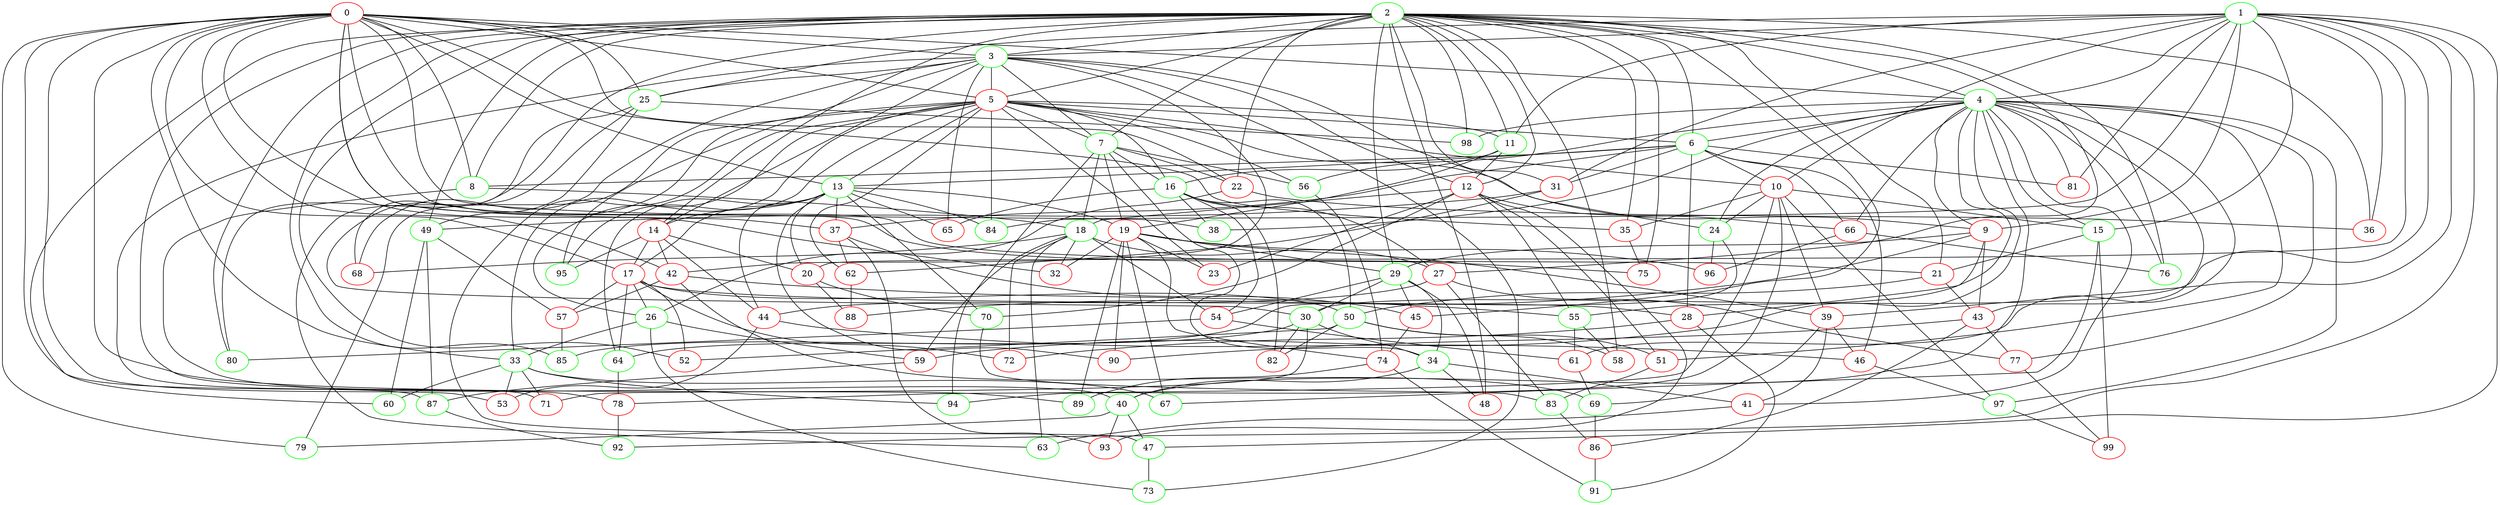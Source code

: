 strict graph L {
	graph [name=L];
	0	 [color=red];
	3	 [color=green];
	0 -- 3;
	4	 [color=green];
	0 -- 4;
	5	 [color=red];
	0 -- 5;
	8	 [color=green];
	0 -- 8;
	13	 [color=green];
	0 -- 13;
	17	 [color=red];
	0 -- 17;
	21	 [color=red];
	0 -- 21;
	22	 [color=red];
	0 -- 22;
	25	 [color=green];
	0 -- 25;
	32	 [color=red];
	0 -- 32;
	33	 [color=green];
	0 -- 33;
	35	 [color=red];
	0 -- 35;
	37	 [color=red];
	0 -- 37;
	38	 [color=green];
	0 -- 38;
	42	 [color=red];
	0 -- 42;
	53	 [color=red];
	0 -- 53;
	75	 [color=red];
	0 -- 75;
	79	 [color=green];
	0 -- 79;
	87	 [color=green];
	0 -- 87;
	89	 [color=green];
	0 -- 89;
	1	 [color=green];
	1 -- 3;
	1 -- 4;
	9	 [color=red];
	1 -- 9;
	10	 [color=red];
	1 -- 10;
	11	 [color=green];
	1 -- 11;
	15	 [color=green];
	1 -- 15;
	20	 [color=red];
	1 -- 20;
	1 -- 25;
	30	 [color=green];
	1 -- 30;
	31	 [color=red];
	1 -- 31;
	36	 [color=red];
	1 -- 36;
	39	 [color=red];
	1 -- 39;
	47	 [color=green];
	1 -- 47;
	81	 [color=red];
	1 -- 81;
	84	 [color=green];
	1 -- 84;
	92	 [color=green];
	1 -- 92;
	2	 [color=green];
	2 -- 3;
	2 -- 4;
	2 -- 5;
	6	 [color=green];
	2 -- 6;
	7	 [color=green];
	2 -- 7;
	2 -- 8;
	2 -- 11;
	12	 [color=red];
	2 -- 12;
	14	 [color=red];
	2 -- 14;
	2 -- 21;
	2 -- 22;
	27	 [color=red];
	2 -- 27;
	29	 [color=green];
	2 -- 29;
	2 -- 31;
	2 -- 35;
	2 -- 36;
	45	 [color=red];
	2 -- 45;
	48	 [color=red];
	2 -- 48;
	49	 [color=green];
	2 -- 49;
	52	 [color=red];
	2 -- 52;
	58	 [color=red];
	2 -- 58;
	60	 [color=green];
	2 -- 60;
	68	 [color=red];
	2 -- 68;
	2 -- 75;
	76	 [color=green];
	2 -- 76;
	78	 [color=red];
	2 -- 78;
	80	 [color=green];
	2 -- 80;
	85	 [color=green];
	2 -- 85;
	98	 [color=green];
	2 -- 98;
	3 -- 5;
	3 -- 7;
	3 -- 12;
	3 -- 14;
	24	 [color=green];
	3 -- 24;
	3 -- 25;
	3 -- 42;
	65	 [color=red];
	3 -- 65;
	3 -- 68;
	71	 [color=red];
	3 -- 71;
	73	 [color=green];
	3 -- 73;
	95	 [color=green];
	3 -- 95;
	4 -- 6;
	4 -- 9;
	4 -- 15;
	4 -- 24;
	4 -- 38;
	40	 [color=green];
	4 -- 40;
	41	 [color=red];
	4 -- 41;
	43	 [color=red];
	4 -- 43;
	51	 [color=red];
	4 -- 51;
	55	 [color=green];
	4 -- 55;
	56	 [color=green];
	4 -- 56;
	59	 [color=red];
	4 -- 59;
	61	 [color=red];
	4 -- 61;
	66	 [color=red];
	4 -- 66;
	4 -- 76;
	77	 [color=red];
	4 -- 77;
	4 -- 81;
	97	 [color=green];
	4 -- 97;
	4 -- 98;
	5 -- 6;
	5 -- 7;
	5 -- 9;
	5 -- 10;
	5 -- 11;
	5 -- 13;
	16	 [color=green];
	5 -- 16;
	23	 [color=red];
	5 -- 23;
	26	 [color=green];
	5 -- 26;
	5 -- 33;
	5 -- 47;
	5 -- 49;
	5 -- 56;
	62	 [color=red];
	5 -- 62;
	5 -- 79;
	5 -- 84;
	5 -- 95;
	6 -- 8;
	6 -- 10;
	6 -- 13;
	28	 [color=red];
	6 -- 28;
	6 -- 31;
	6 -- 37;
	46	 [color=red];
	6 -- 46;
	6 -- 66;
	6 -- 81;
	7 -- 16;
	18	 [color=green];
	7 -- 18;
	19	 [color=red];
	7 -- 19;
	7 -- 22;
	34	 [color=green];
	7 -- 34;
	7 -- 56;
	94	 [color=green];
	7 -- 94;
	8 -- 18;
	8 -- 40;
	9 -- 28;
	9 -- 29;
	9 -- 43;
	88	 [color=red];
	9 -- 88;
	10 -- 15;
	10 -- 24;
	10 -- 35;
	10 -- 39;
	10 -- 78;
	10 -- 94;
	10 -- 97;
	11 -- 12;
	11 -- 16;
	11 -- 19;
	12 -- 18;
	12 -- 23;
	12 -- 51;
	12 -- 55;
	12 -- 66;
	70	 [color=green];
	12 -- 70;
	93	 [color=red];
	12 -- 93;
	13 -- 14;
	13 -- 17;
	13 -- 19;
	13 -- 20;
	13 -- 37;
	44	 [color=red];
	13 -- 44;
	64	 [color=green];
	13 -- 64;
	13 -- 65;
	13 -- 70;
	13 -- 84;
	90	 [color=red];
	13 -- 90;
	14 -- 17;
	14 -- 20;
	14 -- 42;
	14 -- 44;
	14 -- 95;
	15 -- 21;
	67	 [color=green];
	15 -- 67;
	99	 [color=red];
	15 -- 99;
	16 -- 27;
	16 -- 38;
	50	 [color=green];
	16 -- 50;
	54	 [color=red];
	16 -- 54;
	16 -- 65;
	82	 [color=red];
	16 -- 82;
	17 -- 26;
	17 -- 28;
	17 -- 50;
	17 -- 52;
	57	 [color=red];
	17 -- 57;
	17 -- 64;
	72	 [color=red];
	17 -- 72;
	18 -- 27;
	18 -- 32;
	18 -- 54;
	18 -- 59;
	63	 [color=green];
	18 -- 63;
	18 -- 68;
	18 -- 72;
	19 -- 23;
	19 -- 29;
	19 -- 32;
	19 -- 39;
	19 -- 67;
	74	 [color=red];
	19 -- 74;
	19 -- 89;
	19 -- 90;
	96	 [color=red];
	19 -- 96;
	20 -- 70;
	20 -- 88;
	21 -- 43;
	21 -- 50;
	22 -- 26;
	22 -- 36;
	24 -- 85;
	24 -- 96;
	25 -- 30;
	25 -- 63;
	25 -- 80;
	25 -- 98;
	26 -- 33;
	26 -- 59;
	26 -- 73;
	27 -- 44;
	27 -- 77;
	83	 [color=green];
	27 -- 83;
	28 -- 72;
	91	 [color=green];
	28 -- 91;
	29 -- 30;
	29 -- 34;
	29 -- 45;
	29 -- 48;
	29 -- 54;
	30 -- 34;
	30 -- 64;
	30 -- 71;
	30 -- 82;
	31 -- 49;
	31 -- 62;
	33 -- 53;
	33 -- 60;
	33 -- 67;
	33 -- 71;
	33 -- 94;
	34 -- 40;
	34 -- 41;
	34 -- 48;
	35 -- 75;
	37 -- 45;
	37 -- 62;
	37 -- 93;
	39 -- 41;
	39 -- 46;
	69	 [color=green];
	39 -- 69;
	40 -- 47;
	40 -- 79;
	40 -- 93;
	41 -- 63;
	42 -- 55;
	42 -- 57;
	42 -- 69;
	43 -- 77;
	86	 [color=red];
	43 -- 86;
	43 -- 90;
	44 -- 46;
	44 -- 53;
	45 -- 74;
	46 -- 97;
	47 -- 73;
	49 -- 57;
	49 -- 60;
	49 -- 87;
	50 -- 51;
	50 -- 52;
	50 -- 58;
	50 -- 82;
	51 -- 83;
	54 -- 61;
	54 -- 80;
	55 -- 58;
	55 -- 61;
	56 -- 74;
	57 -- 85;
	59 -- 87;
	61 -- 69;
	62 -- 88;
	64 -- 78;
	66 -- 76;
	66 -- 96;
	69 -- 86;
	70 -- 83;
	74 -- 89;
	74 -- 91;
	77 -- 99;
	78 -- 92;
	83 -- 86;
	86 -- 91;
	87 -- 92;
	97 -- 99;
}
